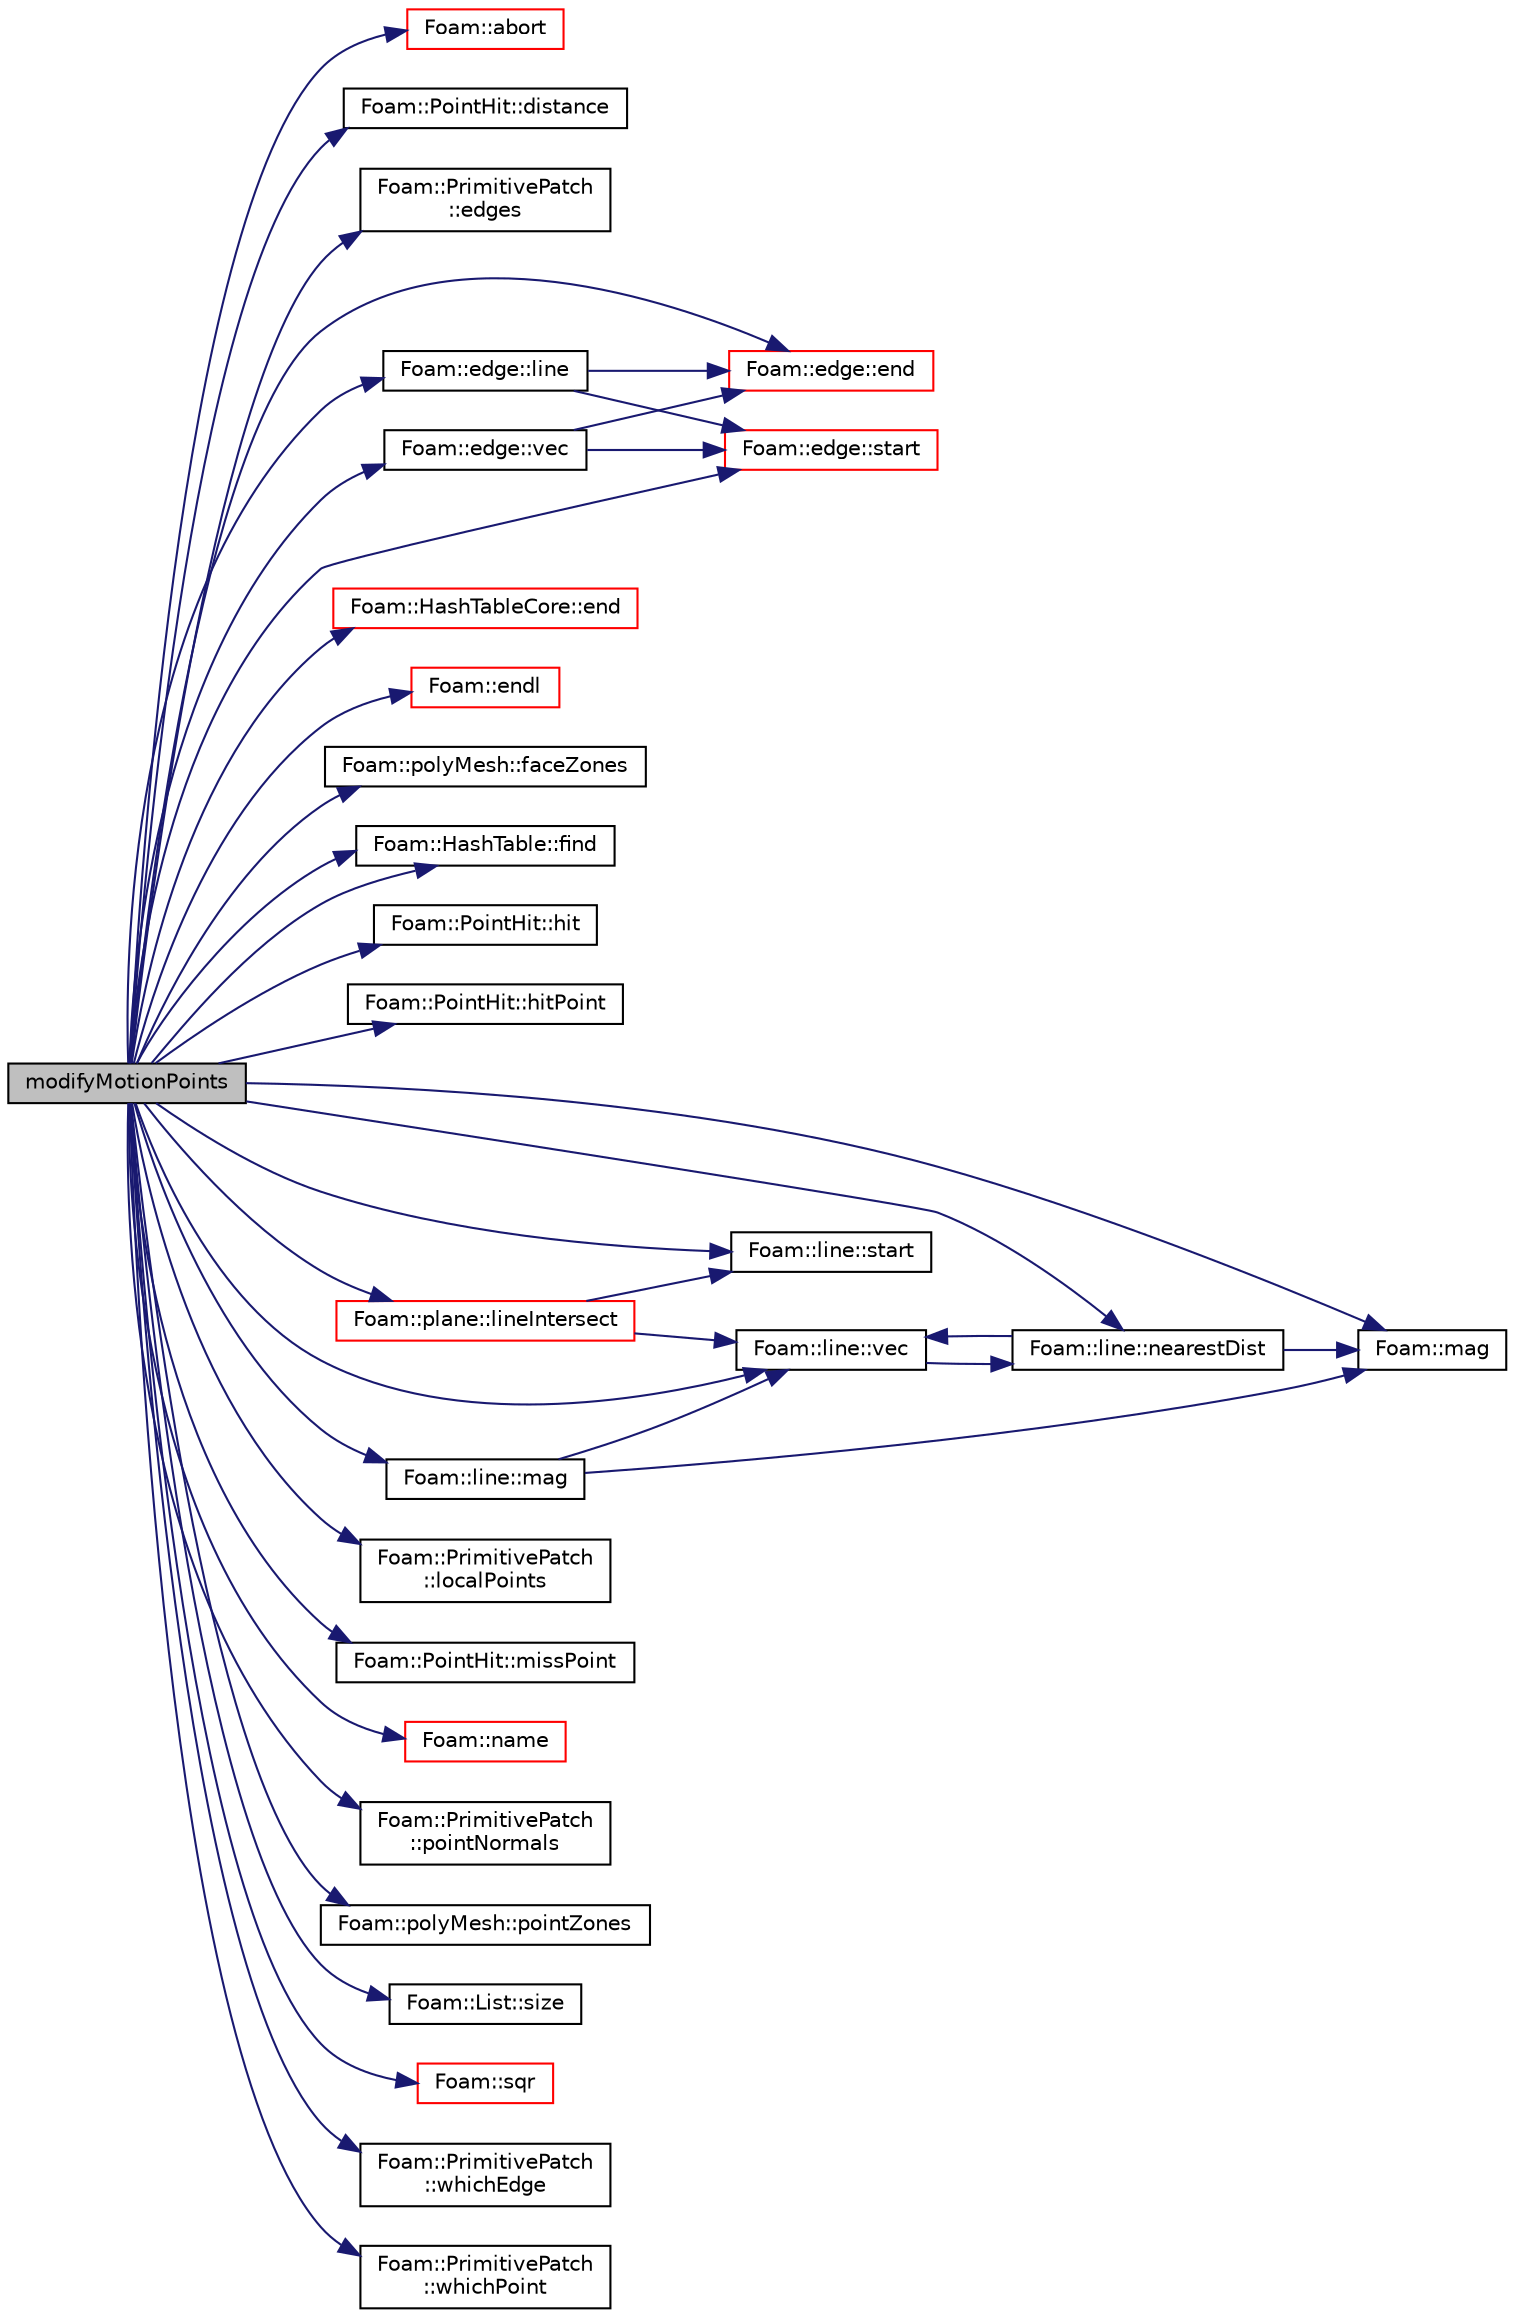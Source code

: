 digraph "modifyMotionPoints"
{
  bgcolor="transparent";
  edge [fontname="Helvetica",fontsize="10",labelfontname="Helvetica",labelfontsize="10"];
  node [fontname="Helvetica",fontsize="10",shape=record];
  rankdir="LR";
  Node500 [label="modifyMotionPoints",height=0.2,width=0.4,color="black", fillcolor="grey75", style="filled", fontcolor="black"];
  Node500 -> Node501 [color="midnightblue",fontsize="10",style="solid",fontname="Helvetica"];
  Node501 [label="Foam::abort",height=0.2,width=0.4,color="red",URL="$a21851.html#a447107a607d03e417307c203fa5fb44b"];
  Node500 -> Node546 [color="midnightblue",fontsize="10",style="solid",fontname="Helvetica"];
  Node546 [label="Foam::PointHit::distance",height=0.2,width=0.4,color="black",URL="$a28713.html#a288a3ea8e3ee215a5e12afc1002ed4e6",tooltip="Return distance to hit. "];
  Node500 -> Node547 [color="midnightblue",fontsize="10",style="solid",fontname="Helvetica"];
  Node547 [label="Foam::PrimitivePatch\l::edges",height=0.2,width=0.4,color="black",URL="$a28693.html#a21d764179912ddda5c6f95193c289846",tooltip="Return list of edges, address into LOCAL point list. "];
  Node500 -> Node548 [color="midnightblue",fontsize="10",style="solid",fontname="Helvetica"];
  Node548 [label="Foam::edge::end",height=0.2,width=0.4,color="red",URL="$a28361.html#a5ac1c619caccdf5bcf8c3d58a409849f",tooltip="Return end vertex label. "];
  Node500 -> Node550 [color="midnightblue",fontsize="10",style="solid",fontname="Helvetica"];
  Node550 [label="Foam::HashTableCore::end",height=0.2,width=0.4,color="red",URL="$a26849.html#a540580a296c0ff351686ceb4f27b6fe6",tooltip="iteratorEnd set to beyond the end of any HashTable "];
  Node500 -> Node508 [color="midnightblue",fontsize="10",style="solid",fontname="Helvetica"];
  Node508 [label="Foam::endl",height=0.2,width=0.4,color="red",URL="$a21851.html#a2db8fe02a0d3909e9351bb4275b23ce4",tooltip="Add newline and flush stream. "];
  Node500 -> Node553 [color="midnightblue",fontsize="10",style="solid",fontname="Helvetica"];
  Node553 [label="Foam::polyMesh::faceZones",height=0.2,width=0.4,color="black",URL="$a28565.html#af216614a0f9997169eea2cade46dc9ba",tooltip="Return face zone mesh. "];
  Node500 -> Node554 [color="midnightblue",fontsize="10",style="solid",fontname="Helvetica"];
  Node554 [label="Foam::HashTable::find",height=0.2,width=0.4,color="black",URL="$a26841.html#a76b2c74ebd9f33fa9f76261b027ffc11",tooltip="Find and return an iterator set at the hashedEntry. "];
  Node500 -> Node554 [color="midnightblue",fontsize="10",style="solid",fontname="Helvetica"];
  Node500 -> Node555 [color="midnightblue",fontsize="10",style="solid",fontname="Helvetica"];
  Node555 [label="Foam::PointHit::hit",height=0.2,width=0.4,color="black",URL="$a28713.html#aee8dc30bf27cefe419b15f96e594c155",tooltip="Is there a hit. "];
  Node500 -> Node556 [color="midnightblue",fontsize="10",style="solid",fontname="Helvetica"];
  Node556 [label="Foam::PointHit::hitPoint",height=0.2,width=0.4,color="black",URL="$a28713.html#a0350feff966a8bc8833a84ca454f1e5e",tooltip="Return hit point. "];
  Node500 -> Node557 [color="midnightblue",fontsize="10",style="solid",fontname="Helvetica"];
  Node557 [label="Foam::edge::line",height=0.2,width=0.4,color="black",URL="$a28361.html#a7e77f7ccd244bd2018175b700da722ca",tooltip="Return edge line. "];
  Node557 -> Node548 [color="midnightblue",fontsize="10",style="solid",fontname="Helvetica"];
  Node557 -> Node558 [color="midnightblue",fontsize="10",style="solid",fontname="Helvetica"];
  Node558 [label="Foam::edge::start",height=0.2,width=0.4,color="red",URL="$a28361.html#afe56bdd2031bbf8321e35e2330c0b990",tooltip="Return start vertex label. "];
  Node500 -> Node559 [color="midnightblue",fontsize="10",style="solid",fontname="Helvetica"];
  Node559 [label="Foam::plane::lineIntersect",height=0.2,width=0.4,color="red",URL="$a28725.html#ab6ba9bea12d6e3ddbf4d5c6cf9b6570b",tooltip="Return the cutting point between the plane and. "];
  Node559 -> Node583 [color="midnightblue",fontsize="10",style="solid",fontname="Helvetica"];
  Node583 [label="Foam::line::start",height=0.2,width=0.4,color="black",URL="$a28705.html#a049c862e6cf686ab64fd3e9cb34736e6",tooltip="Return first vertex. "];
  Node559 -> Node584 [color="midnightblue",fontsize="10",style="solid",fontname="Helvetica"];
  Node584 [label="Foam::line::vec",height=0.2,width=0.4,color="black",URL="$a28705.html#afe9e9ee7500f86e7b1f4c3eac87972c8",tooltip="Return start-end vector. "];
  Node584 -> Node585 [color="midnightblue",fontsize="10",style="solid",fontname="Helvetica"];
  Node585 [label="Foam::line::nearestDist",height=0.2,width=0.4,color="black",URL="$a28705.html#a0ab00eab07060abff696ebe967f3fce0",tooltip="Return nearest distance to line from a given point. "];
  Node585 -> Node562 [color="midnightblue",fontsize="10",style="solid",fontname="Helvetica"];
  Node562 [label="Foam::mag",height=0.2,width=0.4,color="black",URL="$a21851.html#a929da2a3fdcf3dacbbe0487d3a330dae"];
  Node585 -> Node584 [color="midnightblue",fontsize="10",style="solid",fontname="Helvetica"];
  Node500 -> Node599 [color="midnightblue",fontsize="10",style="solid",fontname="Helvetica"];
  Node599 [label="Foam::PrimitivePatch\l::localPoints",height=0.2,width=0.4,color="black",URL="$a28693.html#aca6c65ee2831bb6795149af7635640a2",tooltip="Return pointField of points in patch. "];
  Node500 -> Node600 [color="midnightblue",fontsize="10",style="solid",fontname="Helvetica"];
  Node600 [label="Foam::line::mag",height=0.2,width=0.4,color="black",URL="$a28705.html#a9b53370021569e27db1ddfb33196232f",tooltip="Return scalar magnitude. "];
  Node600 -> Node562 [color="midnightblue",fontsize="10",style="solid",fontname="Helvetica"];
  Node600 -> Node584 [color="midnightblue",fontsize="10",style="solid",fontname="Helvetica"];
  Node500 -> Node562 [color="midnightblue",fontsize="10",style="solid",fontname="Helvetica"];
  Node500 -> Node601 [color="midnightblue",fontsize="10",style="solid",fontname="Helvetica"];
  Node601 [label="Foam::PointHit::missPoint",height=0.2,width=0.4,color="black",URL="$a28713.html#a51c7abb4a3f78f3f6478e5ffbdd56c83",tooltip="Return miss point. "];
  Node500 -> Node602 [color="midnightblue",fontsize="10",style="solid",fontname="Helvetica"];
  Node602 [label="Foam::name",height=0.2,width=0.4,color="red",URL="$a21851.html#adcb0df2bd4953cb6bb390272d8263c3a",tooltip="Return a string representation of a complex. "];
  Node500 -> Node585 [color="midnightblue",fontsize="10",style="solid",fontname="Helvetica"];
  Node500 -> Node605 [color="midnightblue",fontsize="10",style="solid",fontname="Helvetica"];
  Node605 [label="Foam::PrimitivePatch\l::pointNormals",height=0.2,width=0.4,color="black",URL="$a28693.html#a46bfb38a95e334058a19c3d37c3ed070",tooltip="Return point normals for patch. "];
  Node500 -> Node606 [color="midnightblue",fontsize="10",style="solid",fontname="Helvetica"];
  Node606 [label="Foam::polyMesh::pointZones",height=0.2,width=0.4,color="black",URL="$a28565.html#a611d392e09d31b6aa892d42c7646b1ef",tooltip="Return point zone mesh. "];
  Node500 -> Node607 [color="midnightblue",fontsize="10",style="solid",fontname="Helvetica"];
  Node607 [label="Foam::List::size",height=0.2,width=0.4,color="black",URL="$a26833.html#a8a5f6fa29bd4b500caf186f60245b384",tooltip="Override size to be inconsistent with allocated storage. "];
  Node500 -> Node608 [color="midnightblue",fontsize="10",style="solid",fontname="Helvetica"];
  Node608 [label="Foam::sqr",height=0.2,width=0.4,color="red",URL="$a21851.html#a277dc11c581d53826ab5090b08f3b17b"];
  Node500 -> Node558 [color="midnightblue",fontsize="10",style="solid",fontname="Helvetica"];
  Node500 -> Node583 [color="midnightblue",fontsize="10",style="solid",fontname="Helvetica"];
  Node500 -> Node609 [color="midnightblue",fontsize="10",style="solid",fontname="Helvetica"];
  Node609 [label="Foam::edge::vec",height=0.2,width=0.4,color="black",URL="$a28361.html#a72eb1bfd9e030458c6f7f33202ea5b4f",tooltip="Return the vector (end - start) "];
  Node609 -> Node548 [color="midnightblue",fontsize="10",style="solid",fontname="Helvetica"];
  Node609 -> Node558 [color="midnightblue",fontsize="10",style="solid",fontname="Helvetica"];
  Node500 -> Node584 [color="midnightblue",fontsize="10",style="solid",fontname="Helvetica"];
  Node500 -> Node610 [color="midnightblue",fontsize="10",style="solid",fontname="Helvetica"];
  Node610 [label="Foam::PrimitivePatch\l::whichEdge",height=0.2,width=0.4,color="black",URL="$a28693.html#a2ed34aefa2ea224c04c0ad905081ec19",tooltip="Given an edge in local point labels, return its. "];
  Node500 -> Node611 [color="midnightblue",fontsize="10",style="solid",fontname="Helvetica"];
  Node611 [label="Foam::PrimitivePatch\l::whichPoint",height=0.2,width=0.4,color="black",URL="$a28693.html#aace943c3eb823df6cbbf5e90d92eeec3",tooltip="Given a global point index, return the local point index. "];
}
